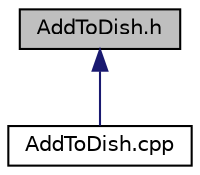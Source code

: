digraph "AddToDish.h"
{
 // LATEX_PDF_SIZE
  edge [fontname="Helvetica",fontsize="10",labelfontname="Helvetica",labelfontsize="10"];
  node [fontname="Helvetica",fontsize="10",shape=record];
  Node1 [label="AddToDish.h",height=0.2,width=0.4,color="black", fillcolor="grey75", style="filled", fontcolor="black",tooltip="Contains the declaration of the AddToDish class."];
  Node1 -> Node2 [dir="back",color="midnightblue",fontsize="10",style="solid",fontname="Helvetica"];
  Node2 [label="AddToDish.cpp",height=0.2,width=0.4,color="black", fillcolor="white", style="filled",URL="$AddToDish_8cpp.html",tooltip="Contains the implementation of the AddToDish class."];
}
